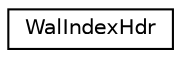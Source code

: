 digraph "Graphical Class Hierarchy"
{
 // LATEX_PDF_SIZE
  edge [fontname="Helvetica",fontsize="10",labelfontname="Helvetica",labelfontsize="10"];
  node [fontname="Helvetica",fontsize="10",shape=record];
  rankdir="LR";
  Node0 [label="WalIndexHdr",height=0.2,width=0.4,color="black", fillcolor="white", style="filled",URL="$db/d1b/sqlite3_8c.html#dc/d38/structWalIndexHdr",tooltip=" "];
}
